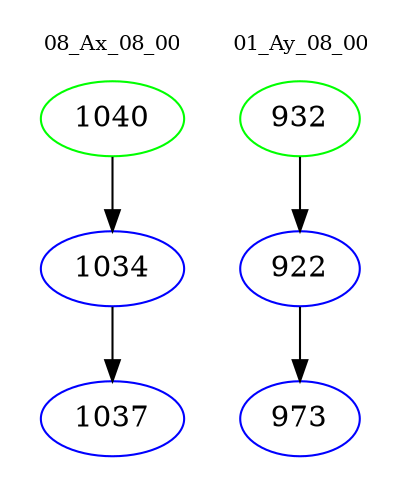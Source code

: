 digraph{
subgraph cluster_0 {
color = white
label = "08_Ax_08_00";
fontsize=10;
T0_1040 [label="1040", color="green"]
T0_1040 -> T0_1034 [color="black"]
T0_1034 [label="1034", color="blue"]
T0_1034 -> T0_1037 [color="black"]
T0_1037 [label="1037", color="blue"]
}
subgraph cluster_1 {
color = white
label = "01_Ay_08_00";
fontsize=10;
T1_932 [label="932", color="green"]
T1_932 -> T1_922 [color="black"]
T1_922 [label="922", color="blue"]
T1_922 -> T1_973 [color="black"]
T1_973 [label="973", color="blue"]
}
}
